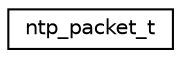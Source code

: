 digraph "Graphical Class Hierarchy"
{
 // LATEX_PDF_SIZE
  edge [fontname="Helvetica",fontsize="10",labelfontname="Helvetica",labelfontsize="10"];
  node [fontname="Helvetica",fontsize="10",shape=record];
  rankdir="LR";
  Node0 [label="ntp_packet_t",height=0.2,width=0.4,color="black", fillcolor="white", style="filled",URL="$structntp__packet__t.html",tooltip="NTP packet."];
}
